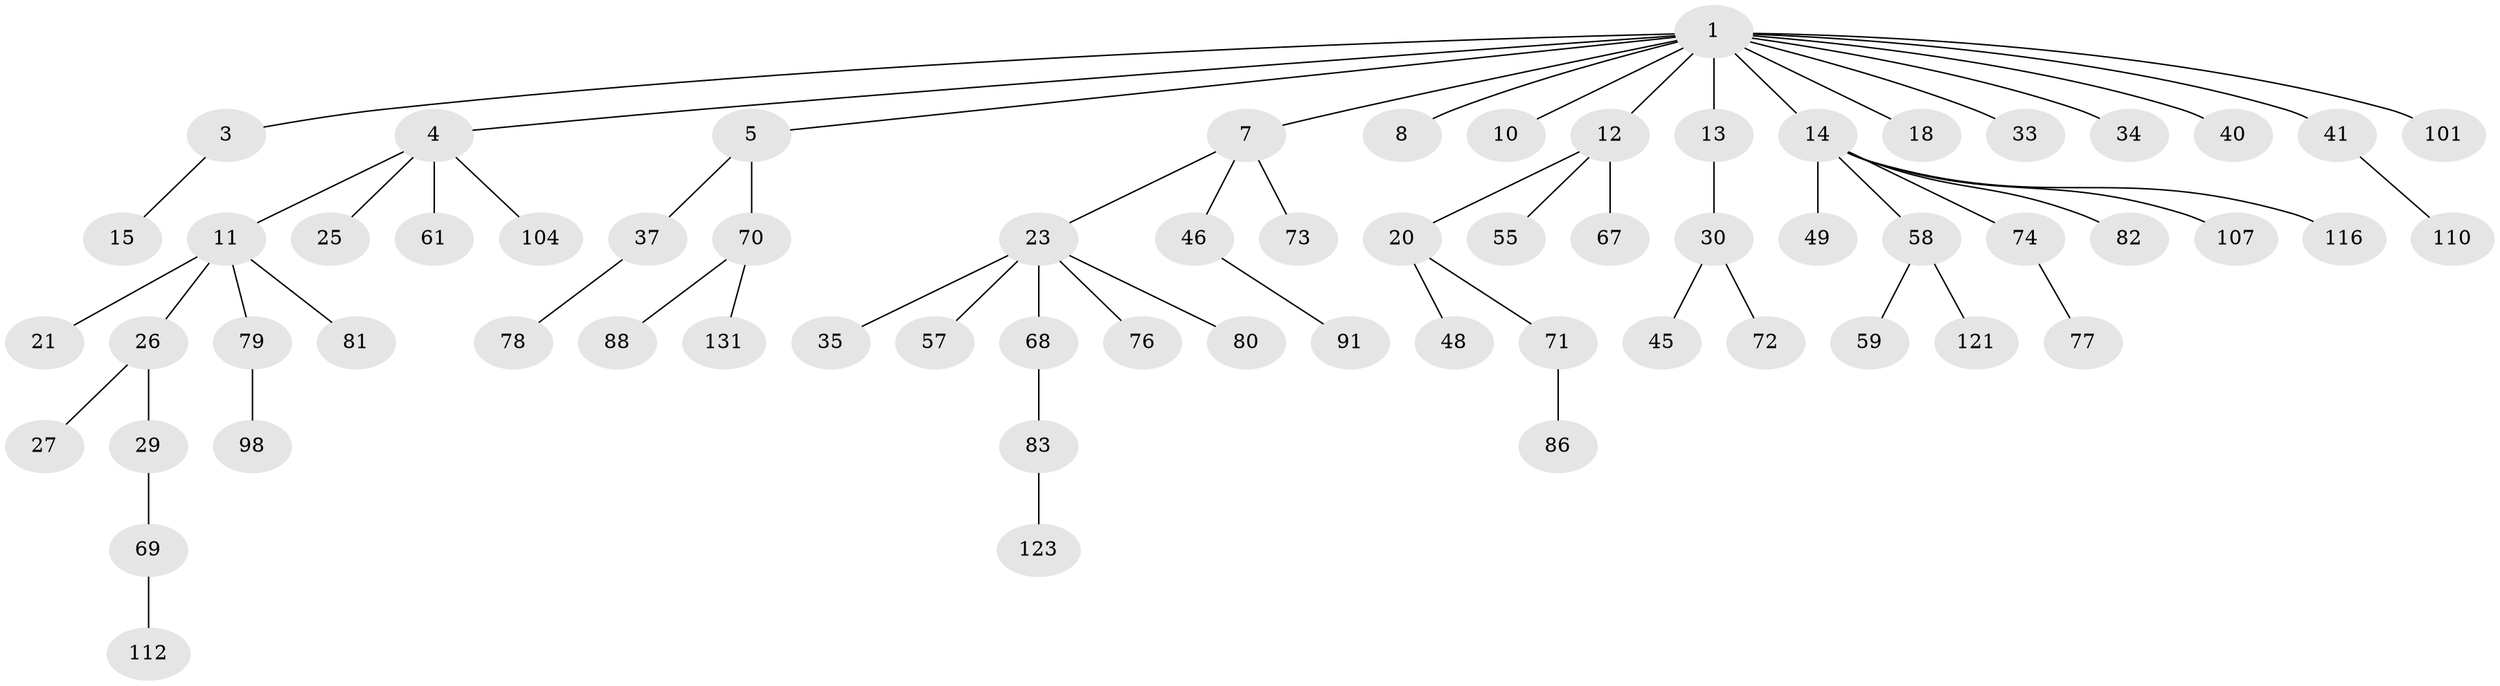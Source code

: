 // original degree distribution, {7: 0.015267175572519083, 10: 0.007633587786259542, 2: 0.2824427480916031, 5: 0.022900763358778626, 1: 0.48091603053435117, 6: 0.007633587786259542, 3: 0.13740458015267176, 4: 0.04580152671755725}
// Generated by graph-tools (version 1.1) at 2025/15/03/09/25 04:15:23]
// undirected, 65 vertices, 64 edges
graph export_dot {
graph [start="1"]
  node [color=gray90,style=filled];
  1 [super="+2"];
  3;
  4;
  5 [super="+6+24+31+9"];
  7 [super="+16+125+22"];
  8;
  10 [super="+39"];
  11 [super="+19+38+87+90+28"];
  12 [super="+17"];
  13;
  14 [super="+42+50"];
  15 [super="+60"];
  18;
  20 [super="+109+43+32"];
  21;
  23 [super="+51+36"];
  25 [super="+115+62"];
  26;
  27 [super="+124"];
  29 [super="+66"];
  30 [super="+63+126"];
  33 [super="+94"];
  34;
  35 [super="+53"];
  37 [super="+84"];
  40 [super="+99"];
  41 [super="+52+114"];
  45;
  46;
  48 [super="+106+56"];
  49;
  55 [super="+100"];
  57;
  58;
  59 [super="+92"];
  61 [super="+103"];
  67;
  68;
  69;
  70;
  71 [super="+120"];
  72;
  73 [super="+75"];
  74;
  76;
  77;
  78;
  79;
  80;
  81;
  82;
  83;
  86;
  88;
  91;
  98;
  101;
  104;
  107;
  110;
  112;
  116;
  121;
  123;
  131;
  1 -- 3;
  1 -- 4;
  1 -- 8;
  1 -- 14;
  1 -- 18;
  1 -- 34;
  1 -- 33;
  1 -- 5;
  1 -- 101;
  1 -- 7;
  1 -- 40;
  1 -- 41;
  1 -- 10;
  1 -- 12;
  1 -- 13;
  3 -- 15;
  4 -- 11;
  4 -- 25;
  4 -- 61;
  4 -- 104;
  5 -- 37;
  5 -- 70;
  7 -- 46;
  7 -- 23;
  7 -- 73;
  11 -- 26;
  11 -- 21;
  11 -- 79;
  11 -- 81;
  12 -- 55;
  12 -- 67;
  12 -- 20;
  13 -- 30;
  14 -- 49;
  14 -- 58;
  14 -- 107;
  14 -- 116;
  14 -- 74;
  14 -- 82;
  20 -- 48;
  20 -- 71;
  23 -- 35;
  23 -- 76;
  23 -- 80;
  23 -- 57;
  23 -- 68;
  26 -- 27;
  26 -- 29;
  29 -- 69;
  30 -- 45;
  30 -- 72;
  37 -- 78;
  41 -- 110;
  46 -- 91;
  58 -- 59;
  58 -- 121;
  68 -- 83;
  69 -- 112;
  70 -- 88;
  70 -- 131;
  71 -- 86;
  74 -- 77;
  79 -- 98;
  83 -- 123;
}
